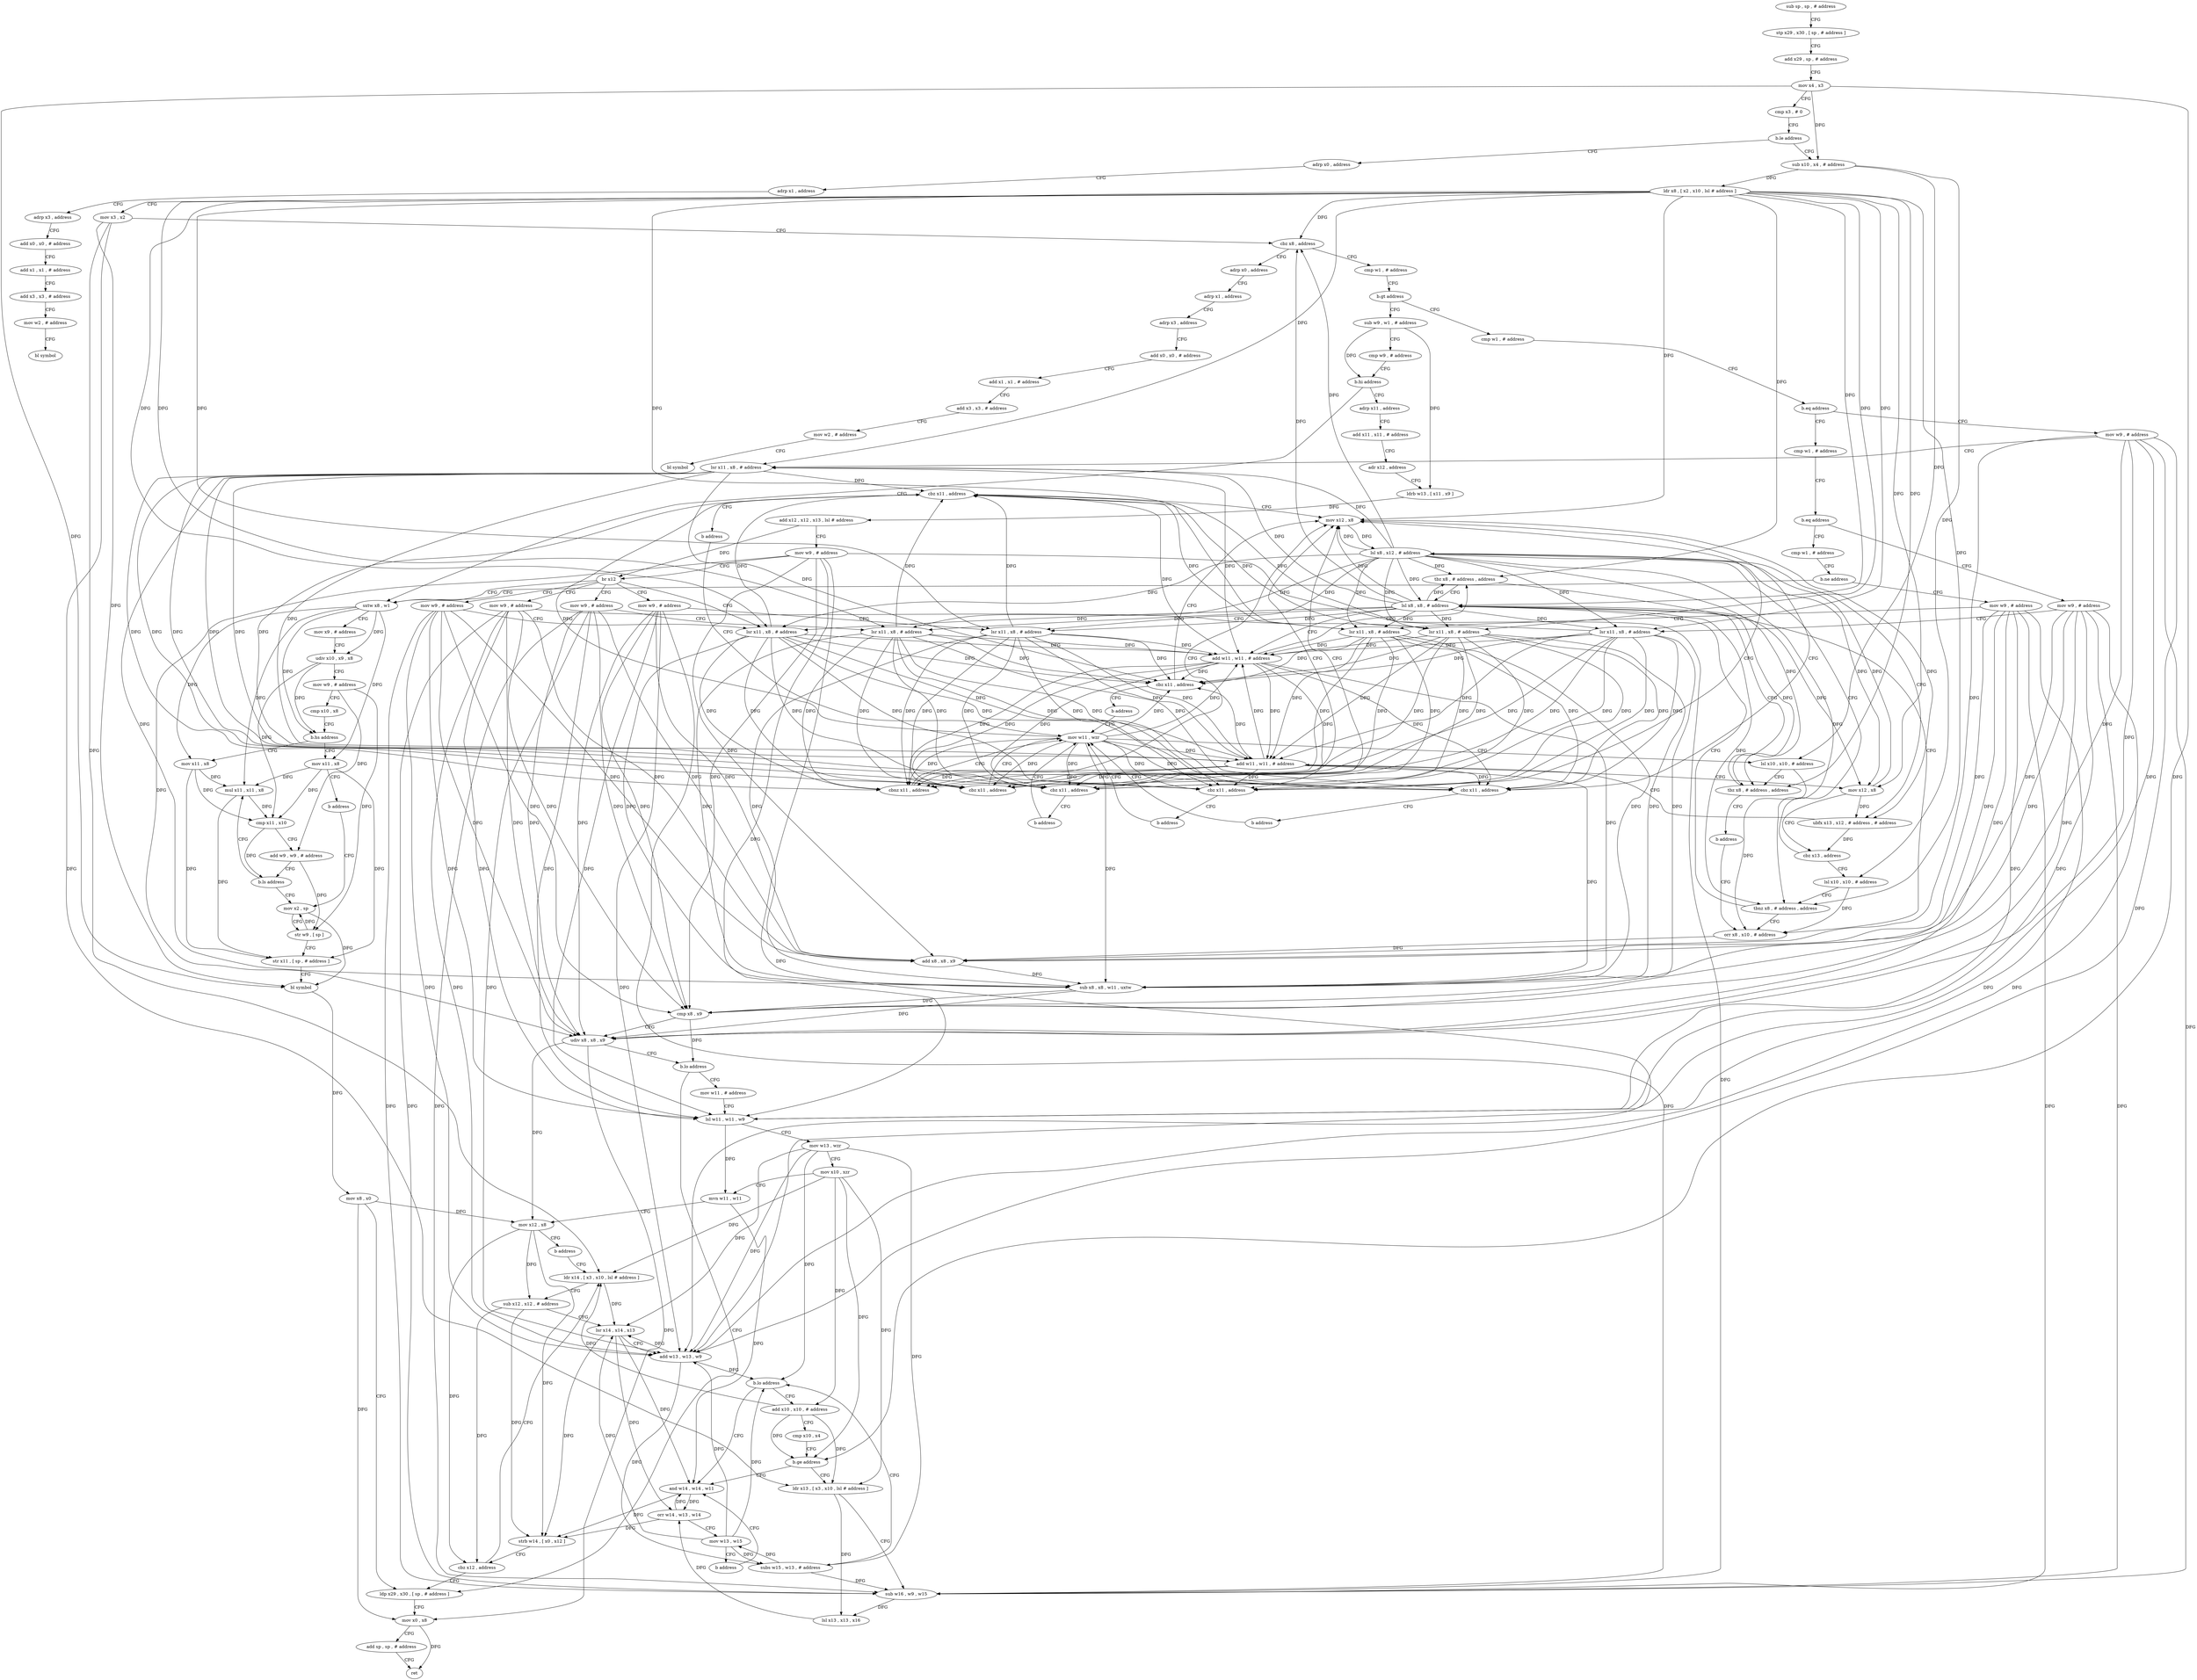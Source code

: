 digraph "func" {
"4225280" [label = "sub sp , sp , # address" ]
"4225284" [label = "stp x29 , x30 , [ sp , # address ]" ]
"4225288" [label = "add x29 , sp , # address" ]
"4225292" [label = "mov x4 , x3" ]
"4225296" [label = "cmp x3 , # 0" ]
"4225300" [label = "b.le address" ]
"4225768" [label = "adrp x0 , address" ]
"4225304" [label = "sub x10 , x4 , # address" ]
"4225772" [label = "adrp x1 , address" ]
"4225776" [label = "adrp x3 , address" ]
"4225780" [label = "add x0 , x0 , # address" ]
"4225784" [label = "add x1 , x1 , # address" ]
"4225788" [label = "add x3 , x3 , # address" ]
"4225792" [label = "mov w2 , # address" ]
"4225796" [label = "bl symbol" ]
"4225308" [label = "ldr x8 , [ x2 , x10 , lsl # address ]" ]
"4225312" [label = "mov x3 , x2" ]
"4225316" [label = "cbz x8 , address" ]
"4225800" [label = "adrp x0 , address" ]
"4225320" [label = "cmp w1 , # address" ]
"4225804" [label = "adrp x1 , address" ]
"4225808" [label = "adrp x3 , address" ]
"4225812" [label = "add x0 , x0 , # address" ]
"4225816" [label = "add x1 , x1 , # address" ]
"4225820" [label = "add x3 , x3 , # address" ]
"4225824" [label = "mov w2 , # address" ]
"4225828" [label = "bl symbol" ]
"4225324" [label = "b.gt address" ]
"4225548" [label = "cmp w1 , # address" ]
"4225328" [label = "sub w9 , w1 , # address" ]
"4225552" [label = "b.eq address" ]
"4225648" [label = "mov w9 , # address" ]
"4225556" [label = "cmp w1 , # address" ]
"4225332" [label = "cmp w9 , # address" ]
"4225336" [label = "b.hi address" ]
"4225680" [label = "sxtw x8 , w1" ]
"4225340" [label = "adrp x11 , address" ]
"4225652" [label = "lsr x11 , x8 , # address" ]
"4225656" [label = "cbz x11 , address" ]
"4225380" [label = "mov x12 , x8" ]
"4225660" [label = "b address" ]
"4225560" [label = "b.eq address" ]
"4225664" [label = "mov w9 , # address" ]
"4225564" [label = "cmp w1 , # address" ]
"4225684" [label = "mov x9 , # address" ]
"4225688" [label = "udiv x10 , x9 , x8" ]
"4225692" [label = "mov w9 , # address" ]
"4225696" [label = "cmp x10 , x8" ]
"4225700" [label = "b.hs address" ]
"4225712" [label = "mov x11 , x8" ]
"4225704" [label = "mov x11 , x8" ]
"4225344" [label = "add x11 , x11 , # address" ]
"4225348" [label = "adr x12 , address" ]
"4225352" [label = "ldrb w13 , [ x11 , x9 ]" ]
"4225356" [label = "add x12 , x12 , x13 , lsl # address" ]
"4225360" [label = "mov w9 , # address" ]
"4225364" [label = "br x12" ]
"4225368" [label = "mov w9 , # address" ]
"4225372" [label = "lsr x11 , x8 , # address" ]
"4225600" [label = "mov w9 , # address" ]
"4225616" [label = "mov w9 , # address" ]
"4225632" [label = "mov w9 , # address" ]
"4225384" [label = "lsl x8 , x12 , # address" ]
"4225584" [label = "mov w11 , wzr" ]
"4225668" [label = "lsr x11 , x8 , # address" ]
"4225672" [label = "cbz x11 , address" ]
"4225676" [label = "b address" ]
"4225568" [label = "b.ne address" ]
"4225572" [label = "mov w9 , # address" ]
"4225716" [label = "mul x11 , x11 , x8" ]
"4225708" [label = "b address" ]
"4225732" [label = "mov x2 , sp" ]
"4225376" [label = "cbnz x11 , address" ]
"4225604" [label = "lsr x11 , x8 , # address" ]
"4225608" [label = "cbz x11 , address" ]
"4225612" [label = "b address" ]
"4225620" [label = "lsr x11 , x8 , # address" ]
"4225624" [label = "cbz x11 , address" ]
"4225628" [label = "b address" ]
"4225636" [label = "lsr x11 , x8 , # address" ]
"4225640" [label = "cbz x11 , address" ]
"4225644" [label = "b address" ]
"4225388" [label = "ubfx x13 , x12 , # address , # address" ]
"4225392" [label = "add w11 , w11 , # address" ]
"4225396" [label = "mov x12 , x8" ]
"4225400" [label = "cbz x13 , address" ]
"4225404" [label = "lsl x10 , x10 , # address" ]
"4225408" [label = "tbnz x8 , # address , address" ]
"4225424" [label = "orr x8 , x10 , # address" ]
"4225412" [label = "lsl x8 , x8 , # address" ]
"4225588" [label = "lsl x10 , x10 , # address" ]
"4225592" [label = "tbz x8 , # address , address" ]
"4225596" [label = "b address" ]
"4225576" [label = "lsr x11 , x8 , # address" ]
"4225580" [label = "cbz x11 , address" ]
"4225720" [label = "cmp x11 , x10" ]
"4225724" [label = "add w9 , w9 , # address" ]
"4225728" [label = "b.ls address" ]
"4225736" [label = "str w9 , [ sp ]" ]
"4225740" [label = "str x11 , [ sp , # address ]" ]
"4225744" [label = "bl symbol" ]
"4225748" [label = "mov x8 , x0" ]
"4225752" [label = "ldp x29 , x30 , [ sp , # address ]" ]
"4225428" [label = "add x8 , x8 , x9" ]
"4225432" [label = "sub x8 , x8 , w11 , uxtw" ]
"4225436" [label = "cmp x8 , x9" ]
"4225440" [label = "udiv x8 , x8 , x9" ]
"4225444" [label = "b.lo address" ]
"4225448" [label = "mov w11 , # address" ]
"4225416" [label = "add w11 , w11 , # address" ]
"4225420" [label = "tbz x8 , # address , address" ]
"4225756" [label = "mov x0 , x8" ]
"4225760" [label = "add sp , sp , # address" ]
"4225764" [label = "ret" ]
"4225452" [label = "lsl w11 , w11 , w9" ]
"4225456" [label = "mov w13 , wzr" ]
"4225460" [label = "mov x10 , xzr" ]
"4225464" [label = "mvn w11 , w11" ]
"4225468" [label = "mov x12 , x8" ]
"4225472" [label = "b address" ]
"4225488" [label = "ldr x14 , [ x3 , x10 , lsl # address ]" ]
"4225492" [label = "sub x12 , x12 , # address" ]
"4225496" [label = "lsr x14 , x14 , x13" ]
"4225500" [label = "add w13 , w13 , w9" ]
"4225504" [label = "subs w15 , w13 , # address" ]
"4225508" [label = "b.lo address" ]
"4225476" [label = "and w14 , w14 , w11" ]
"4225512" [label = "add x10 , x10 , # address" ]
"4225480" [label = "strb w14 , [ x0 , x12 ]" ]
"4225484" [label = "cbz x12 , address" ]
"4225516" [label = "cmp x10 , x4" ]
"4225520" [label = "b.ge address" ]
"4225524" [label = "ldr x13 , [ x3 , x10 , lsl # address ]" ]
"4225528" [label = "sub w16 , w9 , w15" ]
"4225532" [label = "lsl x13 , x13 , x16" ]
"4225536" [label = "orr w14 , w13 , w14" ]
"4225540" [label = "mov w13 , w15" ]
"4225544" [label = "b address" ]
"4225280" -> "4225284" [ label = "CFG" ]
"4225284" -> "4225288" [ label = "CFG" ]
"4225288" -> "4225292" [ label = "CFG" ]
"4225292" -> "4225296" [ label = "CFG" ]
"4225292" -> "4225304" [ label = "DFG" ]
"4225292" -> "4225744" [ label = "DFG" ]
"4225292" -> "4225520" [ label = "DFG" ]
"4225296" -> "4225300" [ label = "CFG" ]
"4225300" -> "4225768" [ label = "CFG" ]
"4225300" -> "4225304" [ label = "CFG" ]
"4225768" -> "4225772" [ label = "CFG" ]
"4225304" -> "4225308" [ label = "DFG" ]
"4225304" -> "4225588" [ label = "DFG" ]
"4225304" -> "4225404" [ label = "DFG" ]
"4225772" -> "4225776" [ label = "CFG" ]
"4225776" -> "4225780" [ label = "CFG" ]
"4225780" -> "4225784" [ label = "CFG" ]
"4225784" -> "4225788" [ label = "CFG" ]
"4225788" -> "4225792" [ label = "CFG" ]
"4225792" -> "4225796" [ label = "CFG" ]
"4225308" -> "4225312" [ label = "CFG" ]
"4225308" -> "4225316" [ label = "DFG" ]
"4225308" -> "4225652" [ label = "DFG" ]
"4225308" -> "4225380" [ label = "DFG" ]
"4225308" -> "4225668" [ label = "DFG" ]
"4225308" -> "4225372" [ label = "DFG" ]
"4225308" -> "4225604" [ label = "DFG" ]
"4225308" -> "4225620" [ label = "DFG" ]
"4225308" -> "4225636" [ label = "DFG" ]
"4225308" -> "4225396" [ label = "DFG" ]
"4225308" -> "4225592" [ label = "DFG" ]
"4225308" -> "4225576" [ label = "DFG" ]
"4225308" -> "4225408" [ label = "DFG" ]
"4225308" -> "4225412" [ label = "DFG" ]
"4225308" -> "4225420" [ label = "DFG" ]
"4225312" -> "4225316" [ label = "CFG" ]
"4225312" -> "4225744" [ label = "DFG" ]
"4225312" -> "4225488" [ label = "DFG" ]
"4225312" -> "4225524" [ label = "DFG" ]
"4225316" -> "4225800" [ label = "CFG" ]
"4225316" -> "4225320" [ label = "CFG" ]
"4225800" -> "4225804" [ label = "CFG" ]
"4225320" -> "4225324" [ label = "CFG" ]
"4225804" -> "4225808" [ label = "CFG" ]
"4225808" -> "4225812" [ label = "CFG" ]
"4225812" -> "4225816" [ label = "CFG" ]
"4225816" -> "4225820" [ label = "CFG" ]
"4225820" -> "4225824" [ label = "CFG" ]
"4225824" -> "4225828" [ label = "CFG" ]
"4225324" -> "4225548" [ label = "CFG" ]
"4225324" -> "4225328" [ label = "CFG" ]
"4225548" -> "4225552" [ label = "CFG" ]
"4225328" -> "4225332" [ label = "CFG" ]
"4225328" -> "4225336" [ label = "DFG" ]
"4225328" -> "4225352" [ label = "DFG" ]
"4225552" -> "4225648" [ label = "CFG" ]
"4225552" -> "4225556" [ label = "CFG" ]
"4225648" -> "4225652" [ label = "CFG" ]
"4225648" -> "4225428" [ label = "DFG" ]
"4225648" -> "4225436" [ label = "DFG" ]
"4225648" -> "4225440" [ label = "DFG" ]
"4225648" -> "4225452" [ label = "DFG" ]
"4225648" -> "4225500" [ label = "DFG" ]
"4225648" -> "4225528" [ label = "DFG" ]
"4225556" -> "4225560" [ label = "CFG" ]
"4225332" -> "4225336" [ label = "CFG" ]
"4225336" -> "4225680" [ label = "CFG" ]
"4225336" -> "4225340" [ label = "CFG" ]
"4225680" -> "4225684" [ label = "CFG" ]
"4225680" -> "4225688" [ label = "DFG" ]
"4225680" -> "4225700" [ label = "DFG" ]
"4225680" -> "4225712" [ label = "DFG" ]
"4225680" -> "4225704" [ label = "DFG" ]
"4225680" -> "4225716" [ label = "DFG" ]
"4225340" -> "4225344" [ label = "CFG" ]
"4225652" -> "4225656" [ label = "DFG" ]
"4225652" -> "4225672" [ label = "DFG" ]
"4225652" -> "4225376" [ label = "DFG" ]
"4225652" -> "4225608" [ label = "DFG" ]
"4225652" -> "4225624" [ label = "DFG" ]
"4225652" -> "4225640" [ label = "DFG" ]
"4225652" -> "4225392" [ label = "DFG" ]
"4225652" -> "4225580" [ label = "DFG" ]
"4225652" -> "4225416" [ label = "DFG" ]
"4225652" -> "4225432" [ label = "DFG" ]
"4225656" -> "4225380" [ label = "CFG" ]
"4225656" -> "4225660" [ label = "CFG" ]
"4225380" -> "4225384" [ label = "DFG" ]
"4225380" -> "4225388" [ label = "DFG" ]
"4225660" -> "4225584" [ label = "CFG" ]
"4225560" -> "4225664" [ label = "CFG" ]
"4225560" -> "4225564" [ label = "CFG" ]
"4225664" -> "4225668" [ label = "CFG" ]
"4225664" -> "4225428" [ label = "DFG" ]
"4225664" -> "4225436" [ label = "DFG" ]
"4225664" -> "4225440" [ label = "DFG" ]
"4225664" -> "4225452" [ label = "DFG" ]
"4225664" -> "4225500" [ label = "DFG" ]
"4225664" -> "4225528" [ label = "DFG" ]
"4225564" -> "4225568" [ label = "CFG" ]
"4225684" -> "4225688" [ label = "CFG" ]
"4225688" -> "4225692" [ label = "CFG" ]
"4225688" -> "4225700" [ label = "DFG" ]
"4225688" -> "4225720" [ label = "DFG" ]
"4225692" -> "4225696" [ label = "CFG" ]
"4225692" -> "4225724" [ label = "DFG" ]
"4225692" -> "4225736" [ label = "DFG" ]
"4225696" -> "4225700" [ label = "CFG" ]
"4225700" -> "4225712" [ label = "CFG" ]
"4225700" -> "4225704" [ label = "CFG" ]
"4225712" -> "4225716" [ label = "DFG" ]
"4225712" -> "4225720" [ label = "DFG" ]
"4225712" -> "4225740" [ label = "DFG" ]
"4225704" -> "4225708" [ label = "CFG" ]
"4225704" -> "4225716" [ label = "DFG" ]
"4225704" -> "4225720" [ label = "DFG" ]
"4225704" -> "4225740" [ label = "DFG" ]
"4225344" -> "4225348" [ label = "CFG" ]
"4225348" -> "4225352" [ label = "CFG" ]
"4225352" -> "4225356" [ label = "DFG" ]
"4225356" -> "4225360" [ label = "CFG" ]
"4225356" -> "4225364" [ label = "DFG" ]
"4225360" -> "4225364" [ label = "CFG" ]
"4225360" -> "4225428" [ label = "DFG" ]
"4225360" -> "4225436" [ label = "DFG" ]
"4225360" -> "4225440" [ label = "DFG" ]
"4225360" -> "4225452" [ label = "DFG" ]
"4225360" -> "4225500" [ label = "DFG" ]
"4225360" -> "4225528" [ label = "DFG" ]
"4225364" -> "4225368" [ label = "CFG" ]
"4225364" -> "4225372" [ label = "CFG" ]
"4225364" -> "4225600" [ label = "CFG" ]
"4225364" -> "4225616" [ label = "CFG" ]
"4225364" -> "4225632" [ label = "CFG" ]
"4225364" -> "4225680" [ label = "CFG" ]
"4225368" -> "4225372" [ label = "CFG" ]
"4225368" -> "4225428" [ label = "DFG" ]
"4225368" -> "4225436" [ label = "DFG" ]
"4225368" -> "4225440" [ label = "DFG" ]
"4225368" -> "4225452" [ label = "DFG" ]
"4225368" -> "4225500" [ label = "DFG" ]
"4225368" -> "4225528" [ label = "DFG" ]
"4225372" -> "4225376" [ label = "DFG" ]
"4225372" -> "4225656" [ label = "DFG" ]
"4225372" -> "4225672" [ label = "DFG" ]
"4225372" -> "4225608" [ label = "DFG" ]
"4225372" -> "4225624" [ label = "DFG" ]
"4225372" -> "4225640" [ label = "DFG" ]
"4225372" -> "4225392" [ label = "DFG" ]
"4225372" -> "4225580" [ label = "DFG" ]
"4225372" -> "4225416" [ label = "DFG" ]
"4225372" -> "4225432" [ label = "DFG" ]
"4225600" -> "4225604" [ label = "CFG" ]
"4225600" -> "4225428" [ label = "DFG" ]
"4225600" -> "4225436" [ label = "DFG" ]
"4225600" -> "4225440" [ label = "DFG" ]
"4225600" -> "4225452" [ label = "DFG" ]
"4225600" -> "4225500" [ label = "DFG" ]
"4225600" -> "4225528" [ label = "DFG" ]
"4225616" -> "4225620" [ label = "CFG" ]
"4225616" -> "4225428" [ label = "DFG" ]
"4225616" -> "4225436" [ label = "DFG" ]
"4225616" -> "4225440" [ label = "DFG" ]
"4225616" -> "4225452" [ label = "DFG" ]
"4225616" -> "4225500" [ label = "DFG" ]
"4225616" -> "4225528" [ label = "DFG" ]
"4225632" -> "4225636" [ label = "CFG" ]
"4225632" -> "4225428" [ label = "DFG" ]
"4225632" -> "4225436" [ label = "DFG" ]
"4225632" -> "4225440" [ label = "DFG" ]
"4225632" -> "4225452" [ label = "DFG" ]
"4225632" -> "4225500" [ label = "DFG" ]
"4225632" -> "4225528" [ label = "DFG" ]
"4225384" -> "4225388" [ label = "CFG" ]
"4225384" -> "4225316" [ label = "DFG" ]
"4225384" -> "4225652" [ label = "DFG" ]
"4225384" -> "4225380" [ label = "DFG" ]
"4225384" -> "4225668" [ label = "DFG" ]
"4225384" -> "4225372" [ label = "DFG" ]
"4225384" -> "4225604" [ label = "DFG" ]
"4225384" -> "4225620" [ label = "DFG" ]
"4225384" -> "4225636" [ label = "DFG" ]
"4225384" -> "4225396" [ label = "DFG" ]
"4225384" -> "4225592" [ label = "DFG" ]
"4225384" -> "4225576" [ label = "DFG" ]
"4225384" -> "4225408" [ label = "DFG" ]
"4225384" -> "4225412" [ label = "DFG" ]
"4225384" -> "4225420" [ label = "DFG" ]
"4225584" -> "4225588" [ label = "CFG" ]
"4225584" -> "4225656" [ label = "DFG" ]
"4225584" -> "4225672" [ label = "DFG" ]
"4225584" -> "4225376" [ label = "DFG" ]
"4225584" -> "4225608" [ label = "DFG" ]
"4225584" -> "4225624" [ label = "DFG" ]
"4225584" -> "4225640" [ label = "DFG" ]
"4225584" -> "4225392" [ label = "DFG" ]
"4225584" -> "4225580" [ label = "DFG" ]
"4225584" -> "4225416" [ label = "DFG" ]
"4225584" -> "4225432" [ label = "DFG" ]
"4225668" -> "4225672" [ label = "DFG" ]
"4225668" -> "4225656" [ label = "DFG" ]
"4225668" -> "4225376" [ label = "DFG" ]
"4225668" -> "4225608" [ label = "DFG" ]
"4225668" -> "4225624" [ label = "DFG" ]
"4225668" -> "4225640" [ label = "DFG" ]
"4225668" -> "4225392" [ label = "DFG" ]
"4225668" -> "4225580" [ label = "DFG" ]
"4225668" -> "4225416" [ label = "DFG" ]
"4225668" -> "4225432" [ label = "DFG" ]
"4225672" -> "4225380" [ label = "CFG" ]
"4225672" -> "4225676" [ label = "CFG" ]
"4225676" -> "4225584" [ label = "CFG" ]
"4225568" -> "4225680" [ label = "CFG" ]
"4225568" -> "4225572" [ label = "CFG" ]
"4225572" -> "4225576" [ label = "CFG" ]
"4225572" -> "4225428" [ label = "DFG" ]
"4225572" -> "4225436" [ label = "DFG" ]
"4225572" -> "4225440" [ label = "DFG" ]
"4225572" -> "4225452" [ label = "DFG" ]
"4225572" -> "4225500" [ label = "DFG" ]
"4225572" -> "4225528" [ label = "DFG" ]
"4225716" -> "4225720" [ label = "DFG" ]
"4225716" -> "4225740" [ label = "DFG" ]
"4225708" -> "4225732" [ label = "CFG" ]
"4225732" -> "4225736" [ label = "CFG" ]
"4225732" -> "4225744" [ label = "DFG" ]
"4225376" -> "4225584" [ label = "CFG" ]
"4225376" -> "4225380" [ label = "CFG" ]
"4225604" -> "4225608" [ label = "DFG" ]
"4225604" -> "4225656" [ label = "DFG" ]
"4225604" -> "4225672" [ label = "DFG" ]
"4225604" -> "4225376" [ label = "DFG" ]
"4225604" -> "4225624" [ label = "DFG" ]
"4225604" -> "4225640" [ label = "DFG" ]
"4225604" -> "4225392" [ label = "DFG" ]
"4225604" -> "4225580" [ label = "DFG" ]
"4225604" -> "4225416" [ label = "DFG" ]
"4225604" -> "4225432" [ label = "DFG" ]
"4225608" -> "4225380" [ label = "CFG" ]
"4225608" -> "4225612" [ label = "CFG" ]
"4225612" -> "4225584" [ label = "CFG" ]
"4225620" -> "4225624" [ label = "DFG" ]
"4225620" -> "4225656" [ label = "DFG" ]
"4225620" -> "4225672" [ label = "DFG" ]
"4225620" -> "4225376" [ label = "DFG" ]
"4225620" -> "4225608" [ label = "DFG" ]
"4225620" -> "4225640" [ label = "DFG" ]
"4225620" -> "4225392" [ label = "DFG" ]
"4225620" -> "4225580" [ label = "DFG" ]
"4225620" -> "4225416" [ label = "DFG" ]
"4225620" -> "4225432" [ label = "DFG" ]
"4225624" -> "4225380" [ label = "CFG" ]
"4225624" -> "4225628" [ label = "CFG" ]
"4225628" -> "4225584" [ label = "CFG" ]
"4225636" -> "4225640" [ label = "DFG" ]
"4225636" -> "4225656" [ label = "DFG" ]
"4225636" -> "4225672" [ label = "DFG" ]
"4225636" -> "4225376" [ label = "DFG" ]
"4225636" -> "4225608" [ label = "DFG" ]
"4225636" -> "4225624" [ label = "DFG" ]
"4225636" -> "4225392" [ label = "DFG" ]
"4225636" -> "4225580" [ label = "DFG" ]
"4225636" -> "4225416" [ label = "DFG" ]
"4225636" -> "4225432" [ label = "DFG" ]
"4225640" -> "4225380" [ label = "CFG" ]
"4225640" -> "4225644" [ label = "CFG" ]
"4225644" -> "4225584" [ label = "CFG" ]
"4225388" -> "4225392" [ label = "CFG" ]
"4225388" -> "4225400" [ label = "DFG" ]
"4225392" -> "4225396" [ label = "CFG" ]
"4225392" -> "4225656" [ label = "DFG" ]
"4225392" -> "4225672" [ label = "DFG" ]
"4225392" -> "4225376" [ label = "DFG" ]
"4225392" -> "4225608" [ label = "DFG" ]
"4225392" -> "4225624" [ label = "DFG" ]
"4225392" -> "4225640" [ label = "DFG" ]
"4225392" -> "4225580" [ label = "DFG" ]
"4225392" -> "4225416" [ label = "DFG" ]
"4225392" -> "4225432" [ label = "DFG" ]
"4225396" -> "4225400" [ label = "CFG" ]
"4225396" -> "4225384" [ label = "DFG" ]
"4225396" -> "4225388" [ label = "DFG" ]
"4225400" -> "4225384" [ label = "CFG" ]
"4225400" -> "4225404" [ label = "CFG" ]
"4225404" -> "4225408" [ label = "CFG" ]
"4225404" -> "4225424" [ label = "DFG" ]
"4225408" -> "4225424" [ label = "CFG" ]
"4225408" -> "4225412" [ label = "CFG" ]
"4225424" -> "4225428" [ label = "DFG" ]
"4225412" -> "4225416" [ label = "CFG" ]
"4225412" -> "4225316" [ label = "DFG" ]
"4225412" -> "4225652" [ label = "DFG" ]
"4225412" -> "4225380" [ label = "DFG" ]
"4225412" -> "4225668" [ label = "DFG" ]
"4225412" -> "4225372" [ label = "DFG" ]
"4225412" -> "4225604" [ label = "DFG" ]
"4225412" -> "4225620" [ label = "DFG" ]
"4225412" -> "4225636" [ label = "DFG" ]
"4225412" -> "4225396" [ label = "DFG" ]
"4225412" -> "4225592" [ label = "DFG" ]
"4225412" -> "4225576" [ label = "DFG" ]
"4225412" -> "4225408" [ label = "DFG" ]
"4225412" -> "4225420" [ label = "DFG" ]
"4225588" -> "4225592" [ label = "CFG" ]
"4225588" -> "4225424" [ label = "DFG" ]
"4225592" -> "4225412" [ label = "CFG" ]
"4225592" -> "4225596" [ label = "CFG" ]
"4225596" -> "4225424" [ label = "CFG" ]
"4225576" -> "4225580" [ label = "DFG" ]
"4225576" -> "4225656" [ label = "DFG" ]
"4225576" -> "4225672" [ label = "DFG" ]
"4225576" -> "4225376" [ label = "DFG" ]
"4225576" -> "4225608" [ label = "DFG" ]
"4225576" -> "4225624" [ label = "DFG" ]
"4225576" -> "4225640" [ label = "DFG" ]
"4225576" -> "4225392" [ label = "DFG" ]
"4225576" -> "4225416" [ label = "DFG" ]
"4225576" -> "4225432" [ label = "DFG" ]
"4225580" -> "4225380" [ label = "CFG" ]
"4225580" -> "4225584" [ label = "CFG" ]
"4225720" -> "4225724" [ label = "CFG" ]
"4225720" -> "4225728" [ label = "DFG" ]
"4225724" -> "4225728" [ label = "CFG" ]
"4225724" -> "4225736" [ label = "DFG" ]
"4225728" -> "4225716" [ label = "CFG" ]
"4225728" -> "4225732" [ label = "CFG" ]
"4225736" -> "4225740" [ label = "CFG" ]
"4225736" -> "4225732" [ label = "DFG" ]
"4225740" -> "4225744" [ label = "CFG" ]
"4225744" -> "4225748" [ label = "DFG" ]
"4225748" -> "4225752" [ label = "CFG" ]
"4225748" -> "4225756" [ label = "DFG" ]
"4225748" -> "4225468" [ label = "DFG" ]
"4225752" -> "4225756" [ label = "CFG" ]
"4225428" -> "4225432" [ label = "DFG" ]
"4225432" -> "4225436" [ label = "DFG" ]
"4225432" -> "4225440" [ label = "DFG" ]
"4225436" -> "4225440" [ label = "CFG" ]
"4225436" -> "4225444" [ label = "DFG" ]
"4225440" -> "4225444" [ label = "CFG" ]
"4225440" -> "4225756" [ label = "DFG" ]
"4225440" -> "4225468" [ label = "DFG" ]
"4225444" -> "4225752" [ label = "CFG" ]
"4225444" -> "4225448" [ label = "CFG" ]
"4225448" -> "4225452" [ label = "CFG" ]
"4225416" -> "4225420" [ label = "CFG" ]
"4225416" -> "4225656" [ label = "DFG" ]
"4225416" -> "4225672" [ label = "DFG" ]
"4225416" -> "4225376" [ label = "DFG" ]
"4225416" -> "4225608" [ label = "DFG" ]
"4225416" -> "4225624" [ label = "DFG" ]
"4225416" -> "4225640" [ label = "DFG" ]
"4225416" -> "4225392" [ label = "DFG" ]
"4225416" -> "4225580" [ label = "DFG" ]
"4225416" -> "4225432" [ label = "DFG" ]
"4225420" -> "4225412" [ label = "CFG" ]
"4225420" -> "4225424" [ label = "CFG" ]
"4225756" -> "4225760" [ label = "CFG" ]
"4225756" -> "4225764" [ label = "DFG" ]
"4225760" -> "4225764" [ label = "CFG" ]
"4225452" -> "4225456" [ label = "CFG" ]
"4225452" -> "4225464" [ label = "DFG" ]
"4225456" -> "4225460" [ label = "CFG" ]
"4225456" -> "4225496" [ label = "DFG" ]
"4225456" -> "4225500" [ label = "DFG" ]
"4225456" -> "4225504" [ label = "DFG" ]
"4225456" -> "4225508" [ label = "DFG" ]
"4225460" -> "4225464" [ label = "CFG" ]
"4225460" -> "4225488" [ label = "DFG" ]
"4225460" -> "4225512" [ label = "DFG" ]
"4225460" -> "4225520" [ label = "DFG" ]
"4225460" -> "4225524" [ label = "DFG" ]
"4225464" -> "4225468" [ label = "CFG" ]
"4225464" -> "4225476" [ label = "DFG" ]
"4225468" -> "4225472" [ label = "CFG" ]
"4225468" -> "4225492" [ label = "DFG" ]
"4225468" -> "4225480" [ label = "DFG" ]
"4225468" -> "4225484" [ label = "DFG" ]
"4225472" -> "4225488" [ label = "CFG" ]
"4225488" -> "4225492" [ label = "CFG" ]
"4225488" -> "4225496" [ label = "DFG" ]
"4225492" -> "4225496" [ label = "CFG" ]
"4225492" -> "4225480" [ label = "DFG" ]
"4225492" -> "4225484" [ label = "DFG" ]
"4225496" -> "4225500" [ label = "CFG" ]
"4225496" -> "4225476" [ label = "DFG" ]
"4225496" -> "4225480" [ label = "DFG" ]
"4225496" -> "4225536" [ label = "DFG" ]
"4225500" -> "4225504" [ label = "DFG" ]
"4225500" -> "4225496" [ label = "DFG" ]
"4225500" -> "4225508" [ label = "DFG" ]
"4225504" -> "4225508" [ label = "CFG" ]
"4225504" -> "4225528" [ label = "DFG" ]
"4225504" -> "4225540" [ label = "DFG" ]
"4225508" -> "4225476" [ label = "CFG" ]
"4225508" -> "4225512" [ label = "CFG" ]
"4225476" -> "4225480" [ label = "DFG" ]
"4225476" -> "4225536" [ label = "DFG" ]
"4225512" -> "4225516" [ label = "CFG" ]
"4225512" -> "4225488" [ label = "DFG" ]
"4225512" -> "4225520" [ label = "DFG" ]
"4225512" -> "4225524" [ label = "DFG" ]
"4225480" -> "4225484" [ label = "CFG" ]
"4225484" -> "4225752" [ label = "CFG" ]
"4225484" -> "4225488" [ label = "CFG" ]
"4225516" -> "4225520" [ label = "CFG" ]
"4225520" -> "4225476" [ label = "CFG" ]
"4225520" -> "4225524" [ label = "CFG" ]
"4225524" -> "4225528" [ label = "CFG" ]
"4225524" -> "4225532" [ label = "DFG" ]
"4225528" -> "4225532" [ label = "DFG" ]
"4225532" -> "4225536" [ label = "DFG" ]
"4225536" -> "4225540" [ label = "CFG" ]
"4225536" -> "4225480" [ label = "DFG" ]
"4225536" -> "4225476" [ label = "DFG" ]
"4225540" -> "4225544" [ label = "CFG" ]
"4225540" -> "4225496" [ label = "DFG" ]
"4225540" -> "4225504" [ label = "DFG" ]
"4225540" -> "4225508" [ label = "DFG" ]
"4225540" -> "4225500" [ label = "DFG" ]
"4225544" -> "4225476" [ label = "CFG" ]
}
